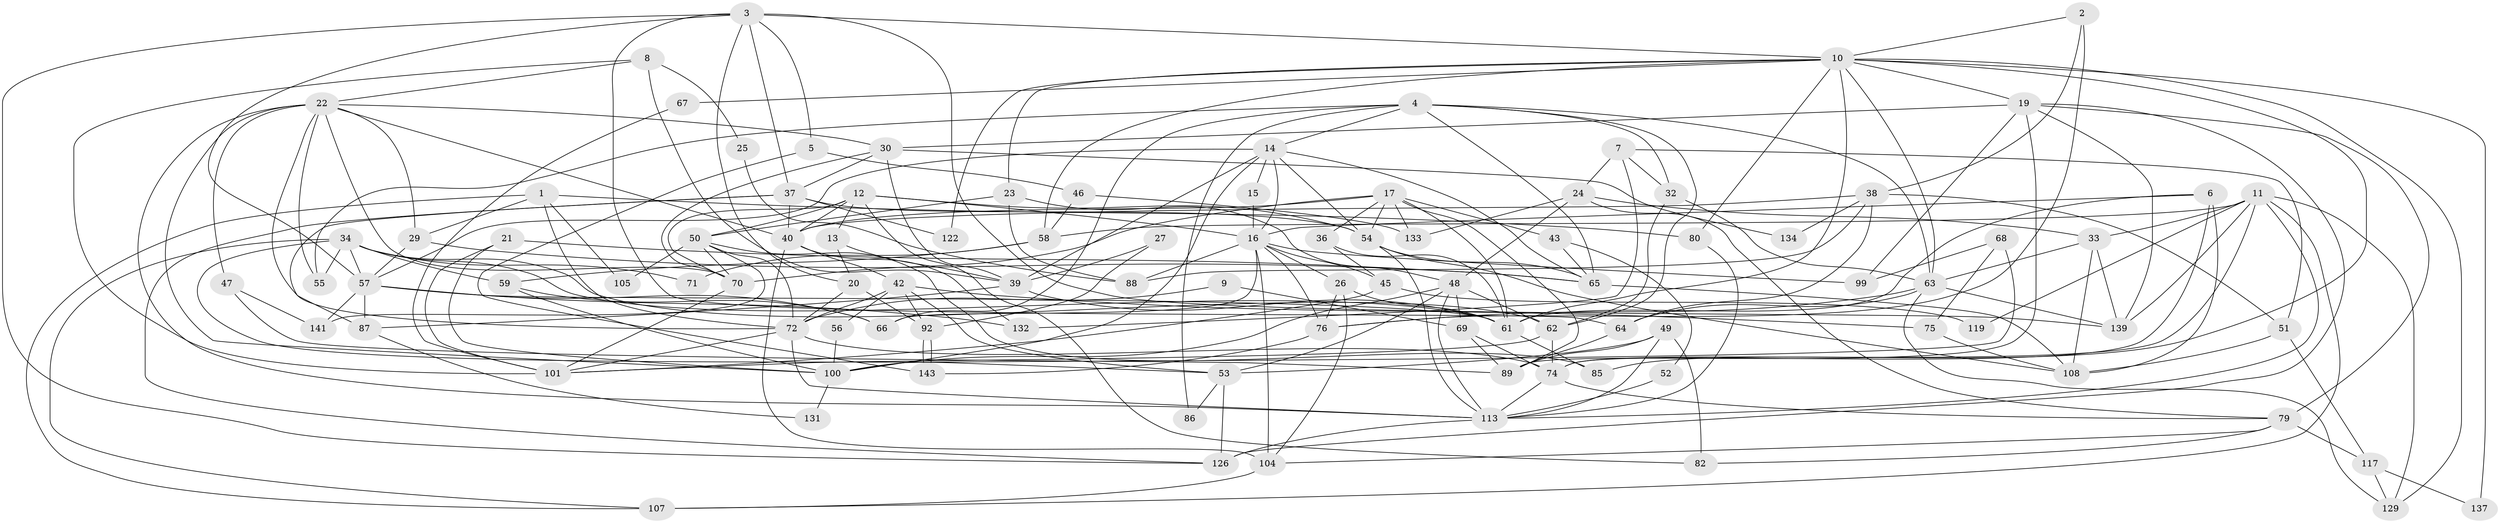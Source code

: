 // original degree distribution, {3: 0.2620689655172414, 6: 0.09655172413793103, 2: 0.14482758620689656, 4: 0.27586206896551724, 5: 0.1724137931034483, 8: 0.020689655172413793, 7: 0.020689655172413793, 10: 0.006896551724137931}
// Generated by graph-tools (version 1.1) at 2025/41/03/06/25 10:41:54]
// undirected, 98 vertices, 240 edges
graph export_dot {
graph [start="1"]
  node [color=gray90,style=filled];
  1 [super="+18"];
  2;
  3 [super="+93"];
  4 [super="+28"];
  5;
  6 [super="+81"];
  7 [super="+41"];
  8 [super="+144"];
  9;
  10 [super="+83"];
  11 [super="+35"];
  12 [super="+114"];
  13;
  14 [super="+103"];
  15;
  16 [super="+31"];
  17 [super="+136"];
  19 [super="+84"];
  20 [super="+140"];
  21 [super="+127"];
  22 [super="+91"];
  23;
  24 [super="+123"];
  25;
  26 [super="+109"];
  27;
  29;
  30 [super="+145"];
  32;
  33 [super="+60"];
  34 [super="+124"];
  36;
  37 [super="+78"];
  38 [super="+97"];
  39 [super="+73"];
  40 [super="+44"];
  42 [super="+111"];
  43;
  45 [super="+118"];
  46;
  47;
  48 [super="+112"];
  49;
  50 [super="+77"];
  51;
  52;
  53 [super="+98"];
  54 [super="+106"];
  55;
  56;
  57 [super="+115"];
  58 [super="+90"];
  59 [super="+125"];
  61 [super="+135"];
  62 [super="+120"];
  63 [super="+96"];
  64;
  65 [super="+95"];
  66;
  67;
  68;
  69;
  70;
  71;
  72 [super="+142"];
  74 [super="+128"];
  75;
  76;
  79 [super="+94"];
  80;
  82;
  85;
  86;
  87;
  88 [super="+138"];
  89 [super="+110"];
  92;
  99;
  100 [super="+121"];
  101 [super="+102"];
  104;
  105;
  107;
  108 [super="+116"];
  113 [super="+130"];
  117;
  119;
  122;
  126;
  129;
  131;
  132;
  133;
  134;
  137;
  139;
  141;
  143;
  1 -- 80;
  1 -- 107;
  1 -- 29;
  1 -- 105;
  1 -- 72;
  2 -- 76;
  2 -- 10;
  2 -- 38;
  3 -- 126;
  3 -- 5;
  3 -- 64;
  3 -- 139;
  3 -- 20;
  3 -- 57;
  3 -- 10;
  3 -- 37;
  4 -- 63;
  4 -- 32;
  4 -- 65;
  4 -- 66;
  4 -- 55;
  4 -- 86;
  4 -- 62;
  4 -- 14;
  5 -- 143;
  5 -- 46;
  6 -- 16;
  6 -- 74;
  6 -- 108;
  6 -- 61;
  7 -- 24;
  7 -- 51;
  7 -- 132;
  7 -- 32;
  8 -- 25;
  8 -- 101 [weight=2];
  8 -- 39;
  8 -- 22;
  9 -- 69;
  9 -- 72;
  10 -- 23;
  10 -- 122;
  10 -- 129;
  10 -- 67;
  10 -- 137;
  10 -- 80;
  10 -- 19;
  10 -- 85;
  10 -- 58;
  10 -- 61;
  10 -- 63;
  11 -- 58;
  11 -- 33;
  11 -- 113;
  11 -- 129;
  11 -- 107;
  11 -- 139;
  11 -- 119;
  11 -- 74;
  12 -- 40;
  12 -- 82;
  12 -- 13;
  12 -- 70;
  12 -- 16;
  12 -- 54;
  12 -- 50;
  13 -- 39;
  13 -- 20;
  14 -- 65;
  14 -- 100;
  14 -- 16;
  14 -- 57;
  14 -- 54;
  14 -- 39;
  14 -- 15;
  15 -- 16;
  16 -- 104;
  16 -- 66;
  16 -- 99;
  16 -- 26;
  16 -- 45;
  16 -- 88;
  16 -- 76;
  17 -- 89;
  17 -- 43;
  17 -- 36;
  17 -- 133;
  17 -- 70;
  17 -- 40;
  17 -- 61;
  17 -- 54;
  19 -- 79;
  19 -- 139;
  19 -- 89;
  19 -- 30;
  19 -- 99;
  19 -- 126;
  20 -- 92;
  20 -- 72;
  21 -- 101;
  21 -- 65;
  21 -- 100;
  22 -- 29;
  22 -- 72;
  22 -- 47;
  22 -- 55;
  22 -- 113;
  22 -- 70;
  22 -- 40;
  22 -- 30;
  22 -- 100;
  23 -- 88;
  23 -- 50;
  23 -- 48;
  24 -- 79;
  24 -- 33;
  24 -- 133;
  24 -- 48;
  25 -- 88;
  26 -- 104;
  26 -- 61;
  26 -- 76;
  27 -- 92;
  27 -- 39;
  29 -- 57;
  29 -- 65;
  30 -- 39;
  30 -- 134;
  30 -- 70;
  30 -- 37;
  32 -- 63;
  32 -- 62;
  33 -- 108;
  33 -- 139;
  33 -- 63;
  34 -- 55;
  34 -- 62;
  34 -- 71;
  34 -- 57;
  34 -- 107;
  34 -- 61;
  34 -- 59;
  34 -- 53;
  36 -- 45;
  36 -- 61;
  37 -- 122;
  37 -- 126;
  37 -- 54;
  37 -- 40;
  37 -- 87;
  38 -- 88 [weight=2];
  38 -- 134;
  38 -- 64;
  38 -- 51;
  38 -- 40;
  39 -- 87;
  39 -- 61;
  40 -- 104;
  40 -- 132;
  40 -- 42;
  42 -- 75;
  42 -- 56;
  42 -- 92;
  42 -- 72;
  42 -- 53;
  43 -- 52;
  43 -- 65;
  45 -- 101;
  45 -- 119;
  46 -- 133;
  46 -- 58;
  47 -- 89;
  47 -- 141;
  48 -- 69;
  48 -- 62;
  48 -- 113;
  48 -- 100;
  48 -- 53;
  49 -- 53;
  49 -- 113;
  49 -- 82;
  49 -- 89;
  50 -- 72;
  50 -- 85;
  50 -- 70;
  50 -- 105;
  50 -- 141;
  51 -- 117;
  51 -- 108;
  52 -- 113;
  53 -- 126;
  53 -- 86;
  54 -- 65;
  54 -- 113;
  54 -- 108;
  56 -- 100;
  57 -- 87;
  57 -- 66;
  57 -- 132;
  57 -- 141;
  57 -- 61;
  58 -- 71;
  58 -- 59;
  59 -- 66;
  59 -- 100;
  61 -- 85;
  62 -- 74;
  62 -- 101;
  63 -- 139;
  63 -- 64;
  63 -- 129;
  63 -- 76;
  64 -- 89;
  65 -- 108;
  67 -- 101;
  68 -- 99;
  68 -- 75;
  68 -- 100;
  69 -- 89;
  69 -- 74;
  70 -- 101;
  72 -- 101;
  72 -- 113;
  72 -- 74;
  74 -- 113;
  74 -- 79;
  75 -- 108;
  76 -- 143;
  79 -- 104;
  79 -- 117;
  79 -- 82;
  80 -- 113;
  87 -- 131;
  92 -- 143;
  92 -- 143;
  100 -- 131;
  104 -- 107;
  113 -- 126;
  117 -- 129;
  117 -- 137;
}

